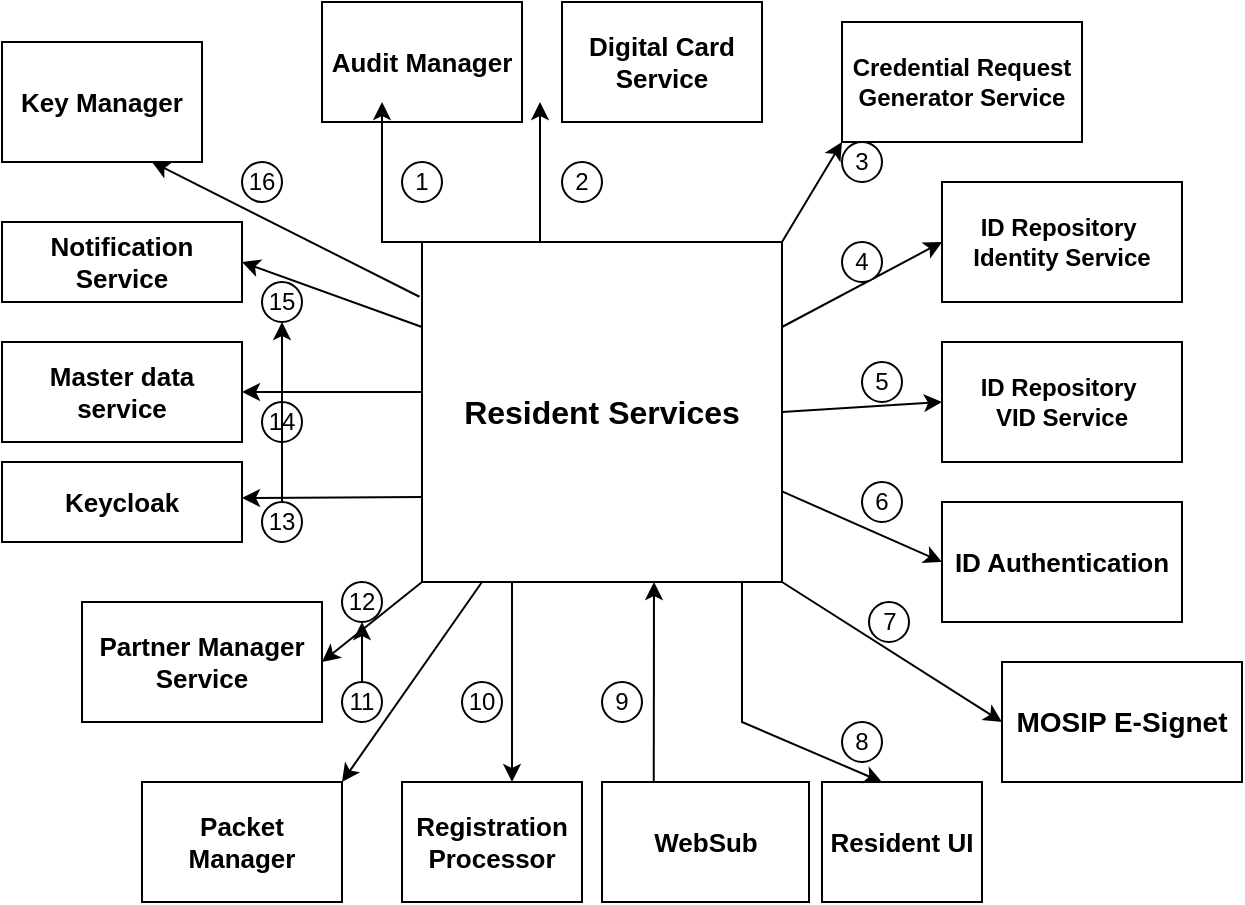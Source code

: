 <mxfile version="21.6.1" type="device">
  <diagram id="IdtC_MJFx4cyMsjxO0qJ" name="Page-1">
    <mxGraphModel dx="780" dy="504" grid="1" gridSize="10" guides="1" tooltips="1" connect="1" arrows="1" fold="1" page="1" pageScale="1" pageWidth="827" pageHeight="1169" math="0" shadow="0">
      <root>
        <mxCell id="0" />
        <mxCell id="1" parent="0" />
        <mxCell id="8xct8dAksHGJy_eD07Iw-1" value="&lt;b&gt;&lt;font style=&quot;font-size: 16px;&quot;&gt;Resident Services&lt;/font&gt;&lt;/b&gt;" style="rounded=0;whiteSpace=wrap;html=1;" parent="1" vertex="1">
          <mxGeometry x="280" y="170" width="180" height="170" as="geometry" />
        </mxCell>
        <mxCell id="8xct8dAksHGJy_eD07Iw-2" value="&lt;b&gt;&lt;font style=&quot;font-size: 13px;&quot;&gt;Resident UI&lt;/font&gt;&lt;/b&gt;" style="rounded=0;whiteSpace=wrap;html=1;" parent="1" vertex="1">
          <mxGeometry x="480" y="440" width="80" height="60" as="geometry" />
        </mxCell>
        <mxCell id="8xct8dAksHGJy_eD07Iw-3" value="&lt;b&gt;&lt;font style=&quot;font-size: 14px;&quot;&gt;MOSIP E-Signet&lt;/font&gt;&lt;/b&gt;" style="rounded=0;whiteSpace=wrap;html=1;" parent="1" vertex="1">
          <mxGeometry x="570" y="380" width="120" height="60" as="geometry" />
        </mxCell>
        <mxCell id="8xct8dAksHGJy_eD07Iw-4" value="&lt;b&gt;ID Repository&amp;nbsp;&lt;br&gt;VID Service&lt;/b&gt;" style="rounded=0;whiteSpace=wrap;html=1;" parent="1" vertex="1">
          <mxGeometry x="540" y="220" width="120" height="60" as="geometry" />
        </mxCell>
        <mxCell id="8xct8dAksHGJy_eD07Iw-5" value="&lt;b&gt;ID Repository&amp;nbsp;&lt;br&gt;Identity Service&lt;/b&gt;" style="rounded=0;whiteSpace=wrap;html=1;" parent="1" vertex="1">
          <mxGeometry x="540" y="140" width="120" height="60" as="geometry" />
        </mxCell>
        <mxCell id="8xct8dAksHGJy_eD07Iw-6" value="&lt;b&gt;Credential Request Generator Service&lt;/b&gt;" style="rounded=0;whiteSpace=wrap;html=1;" parent="1" vertex="1">
          <mxGeometry x="490" y="60" width="120" height="60" as="geometry" />
        </mxCell>
        <mxCell id="8xct8dAksHGJy_eD07Iw-7" value="&lt;b&gt;&lt;font style=&quot;font-size: 13px;&quot;&gt;Digital Card Service&lt;/font&gt;&lt;/b&gt;" style="rounded=0;whiteSpace=wrap;html=1;" parent="1" vertex="1">
          <mxGeometry x="350" y="50" width="100" height="60" as="geometry" />
        </mxCell>
        <mxCell id="8xct8dAksHGJy_eD07Iw-8" value="&lt;font style=&quot;font-size: 13px;&quot;&gt;&lt;b&gt;Audit&lt;/b&gt; &lt;b&gt;Manager&lt;/b&gt;&lt;/font&gt;" style="rounded=0;whiteSpace=wrap;html=1;" parent="1" vertex="1">
          <mxGeometry x="230" y="50" width="100" height="60" as="geometry" />
        </mxCell>
        <mxCell id="8xct8dAksHGJy_eD07Iw-9" value="&lt;b&gt;&lt;font style=&quot;font-size: 13px;&quot;&gt;Notification Service&lt;/font&gt;&lt;/b&gt;" style="rounded=0;whiteSpace=wrap;html=1;" parent="1" vertex="1">
          <mxGeometry x="70" y="160" width="120" height="40" as="geometry" />
        </mxCell>
        <mxCell id="8xct8dAksHGJy_eD07Iw-10" value="&lt;b&gt;&lt;font style=&quot;font-size: 13px;&quot;&gt;Master data service&lt;/font&gt;&lt;/b&gt;" style="rounded=0;whiteSpace=wrap;html=1;" parent="1" vertex="1">
          <mxGeometry x="70" y="220" width="120" height="50" as="geometry" />
        </mxCell>
        <mxCell id="8xct8dAksHGJy_eD07Iw-11" value="&lt;b&gt;&lt;font style=&quot;font-size: 13px;&quot;&gt;Partner Manager Service&lt;/font&gt;&lt;/b&gt;" style="rounded=0;whiteSpace=wrap;html=1;" parent="1" vertex="1">
          <mxGeometry x="110" y="350" width="120" height="60" as="geometry" />
        </mxCell>
        <mxCell id="8xct8dAksHGJy_eD07Iw-12" value="" style="endArrow=classic;html=1;rounded=0;exitX=1;exitY=0.5;exitDx=0;exitDy=0;entryX=0;entryY=0.5;entryDx=0;entryDy=0;" parent="1" source="8xct8dAksHGJy_eD07Iw-1" target="8xct8dAksHGJy_eD07Iw-4" edge="1">
          <mxGeometry width="50" height="50" relative="1" as="geometry">
            <mxPoint x="380" y="260" as="sourcePoint" />
            <mxPoint x="430" y="210" as="targetPoint" />
          </mxGeometry>
        </mxCell>
        <mxCell id="8xct8dAksHGJy_eD07Iw-15" value="" style="endArrow=classic;html=1;rounded=0;entryX=1;entryY=0.5;entryDx=0;entryDy=0;" parent="1" target="8xct8dAksHGJy_eD07Iw-10" edge="1">
          <mxGeometry width="50" height="50" relative="1" as="geometry">
            <mxPoint x="280" y="245" as="sourcePoint" />
            <mxPoint x="190" y="250" as="targetPoint" />
          </mxGeometry>
        </mxCell>
        <mxCell id="8xct8dAksHGJy_eD07Iw-17" value="&lt;b&gt;&lt;font style=&quot;font-size: 13px;&quot;&gt;WebSub&lt;/font&gt;&lt;/b&gt;" style="rounded=0;whiteSpace=wrap;html=1;" parent="1" vertex="1">
          <mxGeometry x="370" y="440" width="103.5" height="60" as="geometry" />
        </mxCell>
        <mxCell id="8xct8dAksHGJy_eD07Iw-18" value="" style="endArrow=classic;html=1;rounded=0;exitX=0.25;exitY=0;exitDx=0;exitDy=0;" parent="1" source="8xct8dAksHGJy_eD07Iw-17" edge="1">
          <mxGeometry width="50" height="50" relative="1" as="geometry">
            <mxPoint x="394" y="430" as="sourcePoint" />
            <mxPoint x="396" y="340" as="targetPoint" />
          </mxGeometry>
        </mxCell>
        <mxCell id="8xct8dAksHGJy_eD07Iw-19" value="" style="endArrow=classic;html=1;rounded=0;entryX=1;entryY=0.5;entryDx=0;entryDy=0;exitX=0;exitY=1;exitDx=0;exitDy=0;" parent="1" source="8xct8dAksHGJy_eD07Iw-1" target="8xct8dAksHGJy_eD07Iw-11" edge="1">
          <mxGeometry width="50" height="50" relative="1" as="geometry">
            <mxPoint x="210" y="320" as="sourcePoint" />
            <mxPoint x="260" y="270" as="targetPoint" />
          </mxGeometry>
        </mxCell>
        <mxCell id="8xct8dAksHGJy_eD07Iw-20" value="" style="endArrow=classic;html=1;rounded=0;exitX=0;exitY=0;exitDx=0;exitDy=0;" parent="1" source="8xct8dAksHGJy_eD07Iw-1" edge="1">
          <mxGeometry width="50" height="50" relative="1" as="geometry">
            <mxPoint x="312.5" y="260" as="sourcePoint" />
            <mxPoint x="260" y="100" as="targetPoint" />
            <Array as="points">
              <mxPoint x="260" y="170" />
            </Array>
          </mxGeometry>
        </mxCell>
        <mxCell id="8xct8dAksHGJy_eD07Iw-21" value="" style="endArrow=classic;html=1;rounded=0;" parent="1" edge="1">
          <mxGeometry width="50" height="50" relative="1" as="geometry">
            <mxPoint x="339" y="170" as="sourcePoint" />
            <mxPoint x="339" y="100" as="targetPoint" />
            <Array as="points">
              <mxPoint x="339" y="140" />
            </Array>
          </mxGeometry>
        </mxCell>
        <mxCell id="8xct8dAksHGJy_eD07Iw-22" value="" style="endArrow=classic;html=1;rounded=0;exitX=1;exitY=0;exitDx=0;exitDy=0;entryX=0;entryY=1;entryDx=0;entryDy=0;" parent="1" source="8xct8dAksHGJy_eD07Iw-1" target="8xct8dAksHGJy_eD07Iw-6" edge="1">
          <mxGeometry width="50" height="50" relative="1" as="geometry">
            <mxPoint x="320" y="200" as="sourcePoint" />
            <mxPoint x="280" y="110" as="targetPoint" />
          </mxGeometry>
        </mxCell>
        <mxCell id="8xct8dAksHGJy_eD07Iw-23" value="" style="endArrow=classic;html=1;rounded=0;entryX=0;entryY=0.5;entryDx=0;entryDy=0;exitX=1;exitY=0.25;exitDx=0;exitDy=0;" parent="1" source="8xct8dAksHGJy_eD07Iw-1" target="8xct8dAksHGJy_eD07Iw-5" edge="1">
          <mxGeometry width="50" height="50" relative="1" as="geometry">
            <mxPoint x="410" y="200" as="sourcePoint" />
            <mxPoint x="490" y="110" as="targetPoint" />
          </mxGeometry>
        </mxCell>
        <mxCell id="8xct8dAksHGJy_eD07Iw-26" value="&lt;b&gt;&lt;font style=&quot;font-size: 13px;&quot;&gt;ID Authentication&lt;/font&gt;&lt;/b&gt;" style="rounded=0;whiteSpace=wrap;html=1;" parent="1" vertex="1">
          <mxGeometry x="540" y="300" width="120" height="60" as="geometry" />
        </mxCell>
        <mxCell id="8xct8dAksHGJy_eD07Iw-28" value="" style="endArrow=classic;html=1;rounded=0;entryX=0;entryY=0.5;entryDx=0;entryDy=0;" parent="1" source="8xct8dAksHGJy_eD07Iw-1" target="8xct8dAksHGJy_eD07Iw-26" edge="1">
          <mxGeometry width="50" height="50" relative="1" as="geometry">
            <mxPoint x="420" y="290" as="sourcePoint" />
            <mxPoint x="470" y="240" as="targetPoint" />
          </mxGeometry>
        </mxCell>
        <mxCell id="8xct8dAksHGJy_eD07Iw-29" value="&lt;b&gt;&lt;font style=&quot;font-size: 13px;&quot;&gt;Keycloak&lt;/font&gt;&lt;/b&gt;" style="rounded=0;whiteSpace=wrap;html=1;" parent="1" vertex="1">
          <mxGeometry x="70" y="280" width="120" height="40" as="geometry" />
        </mxCell>
        <mxCell id="8xct8dAksHGJy_eD07Iw-30" value="" style="endArrow=classic;html=1;rounded=0;exitX=0;exitY=0.75;exitDx=0;exitDy=0;" parent="1" source="8xct8dAksHGJy_eD07Iw-1" edge="1">
          <mxGeometry width="50" height="50" relative="1" as="geometry">
            <mxPoint x="280" y="230" as="sourcePoint" />
            <mxPoint x="190" y="298" as="targetPoint" />
          </mxGeometry>
        </mxCell>
        <mxCell id="8xct8dAksHGJy_eD07Iw-31" value="&lt;b&gt;&lt;font style=&quot;font-size: 13px;&quot;&gt;Packet Manager&lt;/font&gt;&lt;/b&gt;" style="rounded=0;whiteSpace=wrap;html=1;" parent="1" vertex="1">
          <mxGeometry x="140" y="440" width="100" height="60" as="geometry" />
        </mxCell>
        <mxCell id="8xct8dAksHGJy_eD07Iw-32" value="&lt;b&gt;&lt;font style=&quot;font-size: 13px;&quot;&gt;Registration Processor&lt;/font&gt;&lt;/b&gt;" style="rounded=0;whiteSpace=wrap;html=1;" parent="1" vertex="1">
          <mxGeometry x="270" y="440" width="90" height="60" as="geometry" />
        </mxCell>
        <mxCell id="8xct8dAksHGJy_eD07Iw-33" value="" style="endArrow=classic;html=1;rounded=0;entryX=1;entryY=0;entryDx=0;entryDy=0;" parent="1" target="8xct8dAksHGJy_eD07Iw-31" edge="1">
          <mxGeometry width="50" height="50" relative="1" as="geometry">
            <mxPoint x="310" y="340" as="sourcePoint" />
            <mxPoint x="200" y="350" as="targetPoint" />
          </mxGeometry>
        </mxCell>
        <mxCell id="MJiMK6wVdFbHmo4bfG6_-1" value="6" style="ellipse;whiteSpace=wrap;html=1;aspect=fixed;" parent="1" vertex="1">
          <mxGeometry x="500" y="290" width="20" height="20" as="geometry" />
        </mxCell>
        <mxCell id="MJiMK6wVdFbHmo4bfG6_-2" value="4" style="ellipse;whiteSpace=wrap;html=1;aspect=fixed;" parent="1" vertex="1">
          <mxGeometry x="490" y="170" width="20" height="20" as="geometry" />
        </mxCell>
        <mxCell id="MJiMK6wVdFbHmo4bfG6_-3" value="3" style="ellipse;whiteSpace=wrap;html=1;aspect=fixed;" parent="1" vertex="1">
          <mxGeometry x="490" y="120" width="20" height="20" as="geometry" />
        </mxCell>
        <mxCell id="MJiMK6wVdFbHmo4bfG6_-5" value="2" style="ellipse;whiteSpace=wrap;html=1;aspect=fixed;" parent="1" vertex="1">
          <mxGeometry x="350" y="130" width="20" height="20" as="geometry" />
        </mxCell>
        <mxCell id="MJiMK6wVdFbHmo4bfG6_-6" value="1" style="ellipse;whiteSpace=wrap;html=1;aspect=fixed;" parent="1" vertex="1">
          <mxGeometry x="270" y="130" width="20" height="20" as="geometry" />
        </mxCell>
        <mxCell id="MJiMK6wVdFbHmo4bfG6_-8" value="14" style="ellipse;whiteSpace=wrap;html=1;aspect=fixed;" parent="1" vertex="1">
          <mxGeometry x="200" y="250" width="20" height="20" as="geometry" />
        </mxCell>
        <mxCell id="xo59zoPnuVy_pLfNHGtU-2" value="" style="edgeStyle=orthogonalEdgeStyle;rounded=0;orthogonalLoop=1;jettySize=auto;html=1;" edge="1" parent="1" source="MJiMK6wVdFbHmo4bfG6_-9" target="MJiMK6wVdFbHmo4bfG6_-25">
          <mxGeometry relative="1" as="geometry" />
        </mxCell>
        <mxCell id="MJiMK6wVdFbHmo4bfG6_-9" value="13" style="ellipse;whiteSpace=wrap;html=1;aspect=fixed;" parent="1" vertex="1">
          <mxGeometry x="200" y="300" width="20" height="20" as="geometry" />
        </mxCell>
        <mxCell id="MJiMK6wVdFbHmo4bfG6_-10" value="12" style="ellipse;whiteSpace=wrap;html=1;aspect=fixed;" parent="1" vertex="1">
          <mxGeometry x="240" y="340" width="20" height="20" as="geometry" />
        </mxCell>
        <mxCell id="xo59zoPnuVy_pLfNHGtU-1" value="" style="edgeStyle=orthogonalEdgeStyle;rounded=0;orthogonalLoop=1;jettySize=auto;html=1;" edge="1" parent="1" source="MJiMK6wVdFbHmo4bfG6_-11" target="MJiMK6wVdFbHmo4bfG6_-10">
          <mxGeometry relative="1" as="geometry" />
        </mxCell>
        <mxCell id="MJiMK6wVdFbHmo4bfG6_-11" value="11" style="ellipse;whiteSpace=wrap;html=1;aspect=fixed;" parent="1" vertex="1">
          <mxGeometry x="240" y="390" width="20" height="20" as="geometry" />
        </mxCell>
        <mxCell id="MJiMK6wVdFbHmo4bfG6_-12" value="10" style="ellipse;whiteSpace=wrap;html=1;aspect=fixed;" parent="1" vertex="1">
          <mxGeometry x="300" y="390" width="20" height="20" as="geometry" />
        </mxCell>
        <mxCell id="MJiMK6wVdFbHmo4bfG6_-13" value="9" style="ellipse;whiteSpace=wrap;html=1;aspect=fixed;" parent="1" vertex="1">
          <mxGeometry x="370" y="390" width="20" height="20" as="geometry" />
        </mxCell>
        <mxCell id="MJiMK6wVdFbHmo4bfG6_-14" value="8" style="ellipse;whiteSpace=wrap;html=1;aspect=fixed;" parent="1" vertex="1">
          <mxGeometry x="490" y="410" width="20" height="20" as="geometry" />
        </mxCell>
        <mxCell id="MJiMK6wVdFbHmo4bfG6_-15" value="7" style="ellipse;whiteSpace=wrap;html=1;aspect=fixed;" parent="1" vertex="1">
          <mxGeometry x="503.5" y="350" width="20" height="20" as="geometry" />
        </mxCell>
        <mxCell id="MJiMK6wVdFbHmo4bfG6_-18" value="" style="endArrow=classic;html=1;rounded=0;exitX=0;exitY=0.25;exitDx=0;exitDy=0;entryX=1;entryY=0.5;entryDx=0;entryDy=0;" parent="1" source="8xct8dAksHGJy_eD07Iw-1" target="8xct8dAksHGJy_eD07Iw-9" edge="1">
          <mxGeometry width="50" height="50" relative="1" as="geometry">
            <mxPoint x="280" y="212.5" as="sourcePoint" />
            <mxPoint x="250" y="180" as="targetPoint" />
          </mxGeometry>
        </mxCell>
        <mxCell id="MJiMK6wVdFbHmo4bfG6_-24" value="5" style="ellipse;whiteSpace=wrap;html=1;aspect=fixed;" parent="1" vertex="1">
          <mxGeometry x="500" y="230" width="20" height="20" as="geometry" />
        </mxCell>
        <mxCell id="MJiMK6wVdFbHmo4bfG6_-25" value="15" style="ellipse;whiteSpace=wrap;html=1;aspect=fixed;" parent="1" vertex="1">
          <mxGeometry x="200" y="190" width="20" height="20" as="geometry" />
        </mxCell>
        <mxCell id="MJiMK6wVdFbHmo4bfG6_-29" value="&lt;font style=&quot;font-size: 13px;&quot;&gt;&lt;b&gt;Key Manager&lt;/b&gt;&lt;/font&gt;" style="rounded=0;whiteSpace=wrap;html=1;" parent="1" vertex="1">
          <mxGeometry x="70" y="70" width="100" height="60" as="geometry" />
        </mxCell>
        <mxCell id="MJiMK6wVdFbHmo4bfG6_-35" value="16" style="ellipse;whiteSpace=wrap;html=1;aspect=fixed;" parent="1" vertex="1">
          <mxGeometry x="190" y="130" width="20" height="20" as="geometry" />
        </mxCell>
        <mxCell id="NOFrJTyZZXEDuQyi9nta-16" value="" style="endArrow=classic;html=1;rounded=0;" parent="1" edge="1">
          <mxGeometry width="50" height="50" relative="1" as="geometry">
            <mxPoint x="440" y="340" as="sourcePoint" />
            <mxPoint x="510" y="440" as="targetPoint" />
            <Array as="points">
              <mxPoint x="440" y="410" />
            </Array>
          </mxGeometry>
        </mxCell>
        <mxCell id="NOFrJTyZZXEDuQyi9nta-19" value="" style="endArrow=classic;html=1;rounded=0;exitX=0.25;exitY=1;exitDx=0;exitDy=0;" parent="1" source="8xct8dAksHGJy_eD07Iw-1" edge="1">
          <mxGeometry width="50" height="50" relative="1" as="geometry">
            <mxPoint x="310" y="560" as="sourcePoint" />
            <mxPoint x="325" y="440" as="targetPoint" />
          </mxGeometry>
        </mxCell>
        <mxCell id="NOFrJTyZZXEDuQyi9nta-30" value="" style="endArrow=classic;html=1;rounded=0;entryX=0.75;entryY=1;entryDx=0;entryDy=0;exitX=-0.007;exitY=0.161;exitDx=0;exitDy=0;exitPerimeter=0;" parent="1" source="8xct8dAksHGJy_eD07Iw-1" target="MJiMK6wVdFbHmo4bfG6_-29" edge="1">
          <mxGeometry width="50" height="50" relative="1" as="geometry">
            <mxPoint x="270" y="180" as="sourcePoint" />
            <mxPoint x="360" y="130" as="targetPoint" />
          </mxGeometry>
        </mxCell>
        <mxCell id="NOFrJTyZZXEDuQyi9nta-41" value="" style="endArrow=classic;html=1;rounded=0;fontSize=13;entryX=0;entryY=0.5;entryDx=0;entryDy=0;exitX=1;exitY=1;exitDx=0;exitDy=0;" parent="1" source="8xct8dAksHGJy_eD07Iw-1" target="8xct8dAksHGJy_eD07Iw-3" edge="1">
          <mxGeometry width="50" height="50" relative="1" as="geometry">
            <mxPoint x="310" y="340" as="sourcePoint" />
            <mxPoint x="360" y="290" as="targetPoint" />
          </mxGeometry>
        </mxCell>
      </root>
    </mxGraphModel>
  </diagram>
</mxfile>
